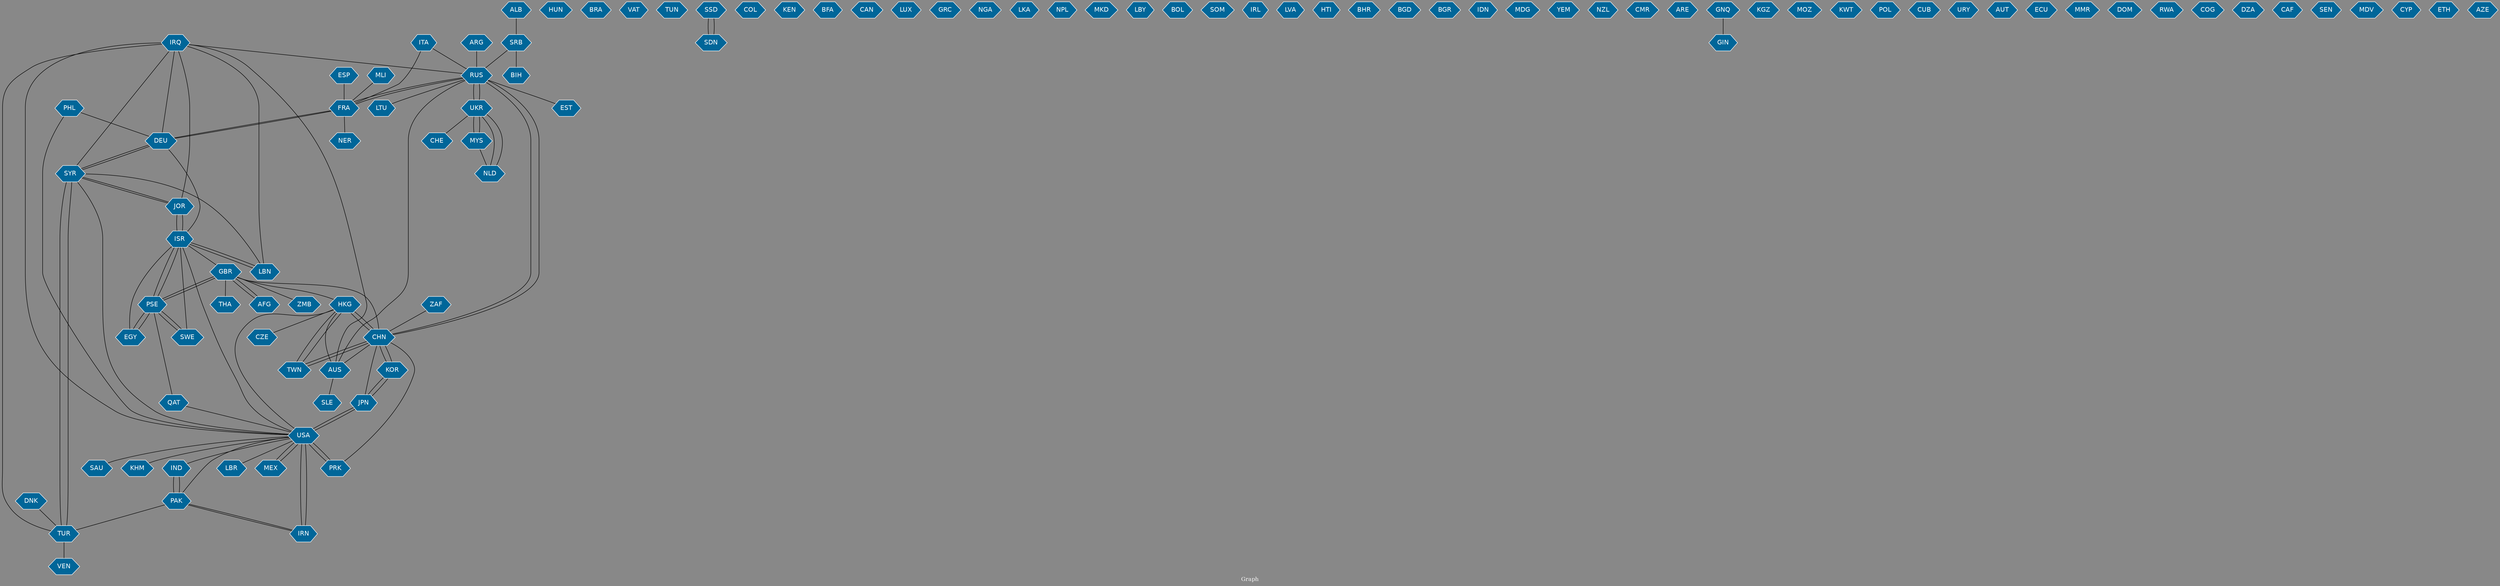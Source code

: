 // Countries together in item graph
graph {
	graph [bgcolor="#888888" fontcolor=white fontsize=12 label="Graph" outputorder=edgesfirst overlap=prism]
	node [color=white fillcolor="#006699" fontcolor=white fontname=Helvetica shape=hexagon style=filled]
	edge [arrowhead=open color=black fontcolor=white fontname=Courier fontsize=12]
		IRQ [label=IRQ]
		RUS [label=RUS]
		ESP [label=ESP]
		AFG [label=AFG]
		HKG [label=HKG]
		GBR [label=GBR]
		PRK [label=PRK]
		FRA [label=FRA]
		SYR [label=SYR]
		CHN [label=CHN]
		TUR [label=TUR]
		USA [label=USA]
		IND [label=IND]
		ISR [label=ISR]
		LBN [label=LBN]
		LBR [label=LBR]
		HUN [label=HUN]
		BRA [label=BRA]
		EGY [label=EGY]
		VAT [label=VAT]
		TUN [label=TUN]
		UKR [label=UKR]
		JOR [label=JOR]
		SWE [label=SWE]
		PSE [label=PSE]
		VEN [label=VEN]
		SSD [label=SSD]
		SDN [label=SDN]
		MLI [label=MLI]
		COL [label=COL]
		JPN [label=JPN]
		AUS [label=AUS]
		IRN [label=IRN]
		DEU [label=DEU]
		KEN [label=KEN]
		EST [label=EST]
		MEX [label=MEX]
		ZAF [label=ZAF]
		SLE [label=SLE]
		BFA [label=BFA]
		CAN [label=CAN]
		MYS [label=MYS]
		NLD [label=NLD]
		LUX [label=LUX]
		QAT [label=QAT]
		PAK [label=PAK]
		GRC [label=GRC]
		TWN [label=TWN]
		NGA [label=NGA]
		LKA [label=LKA]
		NPL [label=NPL]
		MKD [label=MKD]
		SAU [label=SAU]
		LBY [label=LBY]
		BOL [label=BOL]
		SOM [label=SOM]
		ARG [label=ARG]
		IRL [label=IRL]
		KOR [label=KOR]
		CHE [label=CHE]
		LVA [label=LVA]
		HTI [label=HTI]
		BHR [label=BHR]
		BGD [label=BGD]
		BGR [label=BGR]
		IDN [label=IDN]
		SRB [label=SRB]
		BIH [label=BIH]
		ZMB [label=ZMB]
		ALB [label=ALB]
		THA [label=THA]
		ITA [label=ITA]
		MDG [label=MDG]
		YEM [label=YEM]
		NZL [label=NZL]
		CMR [label=CMR]
		ARE [label=ARE]
		GNQ [label=GNQ]
		GIN [label=GIN]
		KGZ [label=KGZ]
		PHL [label=PHL]
		MOZ [label=MOZ]
		KWT [label=KWT]
		POL [label=POL]
		CUB [label=CUB]
		URY [label=URY]
		AUT [label=AUT]
		ECU [label=ECU]
		MMR [label=MMR]
		DOM [label=DOM]
		LTU [label=LTU]
		RWA [label=RWA]
		CZE [label=CZE]
		COG [label=COG]
		DZA [label=DZA]
		CAF [label=CAF]
		SEN [label=SEN]
		MDV [label=MDV]
		CYP [label=CYP]
		KHM [label=KHM]
		ETH [label=ETH]
		NER [label=NER]
		DNK [label=DNK]
		AZE [label=AZE]
			TUR -- SYR [weight=6]
			ALB -- SRB [weight=1]
			SYR -- TUR [weight=7]
			MLI -- FRA [weight=1]
			RUS -- LTU [weight=1]
			ITA -- RUS [weight=1]
			NLD -- UKR [weight=1]
			AFG -- GBR [weight=4]
			SDN -- SSD [weight=1]
			SYR -- DEU [weight=1]
			UKR -- NLD [weight=1]
			ARG -- RUS [weight=2]
			ZAF -- CHN [weight=1]
			SWE -- PSE [weight=3]
			HKG -- TWN [weight=2]
			CHN -- PRK [weight=1]
			GBR -- PSE [weight=3]
			JOR -- SYR [weight=1]
			JPN -- CHN [weight=2]
			LBN -- IRQ [weight=1]
			PSE -- GBR [weight=2]
			GBR -- THA [weight=1]
			USA -- KHM [weight=1]
			PRK -- USA [weight=5]
			DEU -- SYR [weight=1]
			USA -- IRN [weight=3]
			UKR -- MYS [weight=1]
			PSE -- SWE [weight=1]
			TWN -- CHN [weight=7]
			JOR -- IRQ [weight=2]
			JPN -- USA [weight=1]
			USA -- LBR [weight=1]
			QAT -- USA [weight=1]
			EGY -- PSE [weight=1]
			CHN -- GBR [weight=1]
			SWE -- ISR [weight=1]
			FRA -- NER [weight=1]
			CHN -- AUS [weight=2]
			GBR -- HKG [weight=2]
			CHN -- TWN [weight=1]
			USA -- SYR [weight=1]
			IRQ -- RUS [weight=1]
			PSE -- EGY [weight=2]
			ISR -- LBN [weight=4]
			LBN -- SYR [weight=4]
			IRQ -- SYR [weight=1]
			PSE -- ISR [weight=3]
			HKG -- CHN [weight=18]
			PAK -- IND [weight=1]
			AUS -- SLE [weight=1]
			MYS -- UKR [weight=1]
			PSE -- QAT [weight=1]
			TUR -- VEN [weight=2]
			FRA -- DEU [weight=4]
			TWN -- HKG [weight=4]
			HKG -- CZE [weight=1]
			DEU -- FRA [weight=1]
			ISR -- PSE [weight=3]
			IND -- PAK [weight=4]
			GBR -- ZMB [weight=1]
			KOR -- JPN [weight=1]
			ESP -- FRA [weight=2]
			DNK -- TUR [weight=1]
			ITA -- FRA [weight=1]
			SRB -- RUS [weight=1]
			PHL -- USA [weight=1]
			UKR -- CHE [weight=1]
			GBR -- AFG [weight=3]
			SYR -- JOR [weight=1]
			DEU -- IRQ [weight=2]
			MEX -- USA [weight=1]
			GNQ -- GIN [weight=1]
			USA -- JPN [weight=3]
			ISR -- GBR [weight=1]
			PHL -- DEU [weight=1]
			RUS -- UKR [weight=4]
			PAK -- TUR [weight=1]
			FRA -- RUS [weight=1]
			IRN -- USA [weight=2]
			ISR -- DEU [weight=2]
			KOR -- CHN [weight=2]
			RUS -- AUS [weight=2]
			AUS -- HKG [weight=1]
			CHN -- KOR [weight=2]
			ISR -- EGY [weight=1]
			USA -- PAK [weight=1]
			RUS -- EST [weight=2]
			USA -- PRK [weight=3]
			USA -- ISR [weight=1]
			USA -- HKG [weight=1]
			ISR -- JOR [weight=2]
			UKR -- RUS [weight=4]
			SRB -- BIH [weight=2]
			MYS -- NLD [weight=2]
			IRQ -- AUS [weight=1]
			IRQ -- USA [weight=1]
			PAK -- IRN [weight=1]
			IRQ -- TUR [weight=1]
			RUS -- FRA [weight=1]
			USA -- MEX [weight=2]
			LBN -- ISR [weight=1]
			JPN -- KOR [weight=1]
			USA -- SAU [weight=3]
			USA -- IND [weight=1]
			JOR -- ISR [weight=1]
			CHN -- RUS [weight=1]
			IRN -- PAK [weight=3]
			SSD -- SDN [weight=2]
			RUS -- CHN [weight=3]
			CHN -- HKG [weight=13]
}